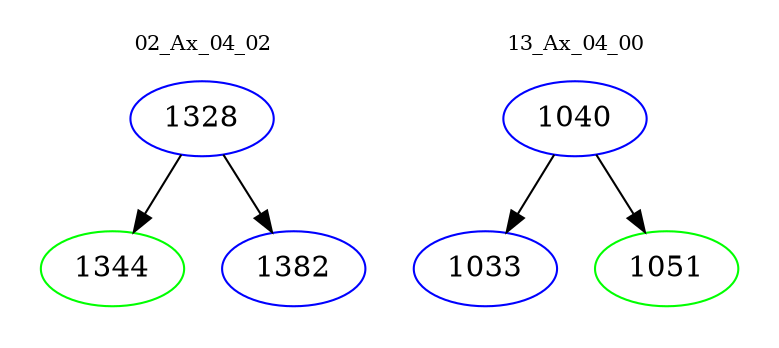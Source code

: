 digraph{
subgraph cluster_0 {
color = white
label = "02_Ax_04_02";
fontsize=10;
T0_1328 [label="1328", color="blue"]
T0_1328 -> T0_1344 [color="black"]
T0_1344 [label="1344", color="green"]
T0_1328 -> T0_1382 [color="black"]
T0_1382 [label="1382", color="blue"]
}
subgraph cluster_1 {
color = white
label = "13_Ax_04_00";
fontsize=10;
T1_1040 [label="1040", color="blue"]
T1_1040 -> T1_1033 [color="black"]
T1_1033 [label="1033", color="blue"]
T1_1040 -> T1_1051 [color="black"]
T1_1051 [label="1051", color="green"]
}
}
